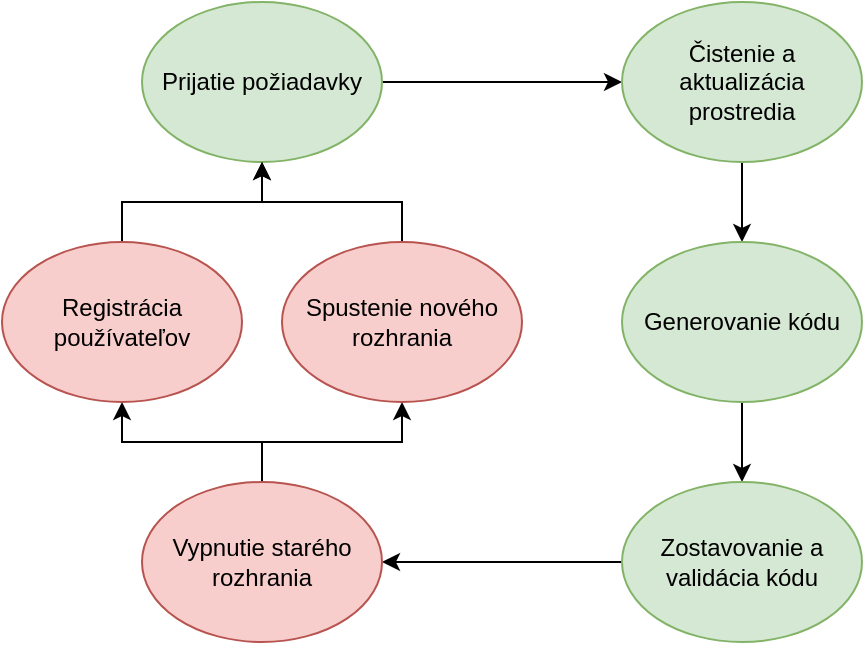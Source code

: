 <mxfile version="10.6.5" type="google"><diagram id="oev7CRU88-2W2vKqbjRx" name="Page-1"><mxGraphModel dx="1394" dy="734" grid="1" gridSize="10" guides="1" tooltips="1" connect="1" arrows="1" fold="1" page="1" pageScale="1" pageWidth="850" pageHeight="1100" math="0" shadow="0"><root><mxCell id="0"/><mxCell id="1" parent="0"/><mxCell id="uE0ODFBje6t0A67snH0g-3" value="" style="edgeStyle=orthogonalEdgeStyle;rounded=0;orthogonalLoop=1;jettySize=auto;html=1;" edge="1" parent="1" source="uE0ODFBje6t0A67snH0g-1" target="uE0ODFBje6t0A67snH0g-2"><mxGeometry relative="1" as="geometry"/></mxCell><mxCell id="uE0ODFBje6t0A67snH0g-1" value="Prijatie požiadavky" style="ellipse;whiteSpace=wrap;html=1;fillColor=#d5e8d4;strokeColor=#82b366;" vertex="1" parent="1"><mxGeometry x="200" y="20" width="120" height="80" as="geometry"/></mxCell><mxCell id="uE0ODFBje6t0A67snH0g-5" value="" style="edgeStyle=orthogonalEdgeStyle;rounded=0;orthogonalLoop=1;jettySize=auto;html=1;entryX=0.5;entryY=0;entryDx=0;entryDy=0;" edge="1" parent="1" source="uE0ODFBje6t0A67snH0g-2" target="uE0ODFBje6t0A67snH0g-6"><mxGeometry relative="1" as="geometry"><mxPoint x="500" y="140" as="targetPoint"/></mxGeometry></mxCell><mxCell id="uE0ODFBje6t0A67snH0g-2" value="Čistenie a aktualizácia prostredia" style="ellipse;whiteSpace=wrap;html=1;fillColor=#d5e8d4;strokeColor=#82b366;" vertex="1" parent="1"><mxGeometry x="440" y="20" width="120" height="80" as="geometry"/></mxCell><mxCell id="uE0ODFBje6t0A67snH0g-19" value="" style="edgeStyle=orthogonalEdgeStyle;rounded=0;orthogonalLoop=1;jettySize=auto;html=1;" edge="1" parent="1" source="uE0ODFBje6t0A67snH0g-6" target="uE0ODFBje6t0A67snH0g-18"><mxGeometry relative="1" as="geometry"/></mxCell><mxCell id="uE0ODFBje6t0A67snH0g-6" value="Generovanie kódu" style="ellipse;whiteSpace=wrap;html=1;fillColor=#d5e8d4;strokeColor=#82b366;" vertex="1" parent="1"><mxGeometry x="440" y="140" width="120" height="80" as="geometry"/></mxCell><mxCell id="uE0ODFBje6t0A67snH0g-21" value="" style="edgeStyle=orthogonalEdgeStyle;rounded=0;orthogonalLoop=1;jettySize=auto;html=1;entryX=1;entryY=0.5;entryDx=0;entryDy=0;" edge="1" parent="1" source="uE0ODFBje6t0A67snH0g-18" target="uE0ODFBje6t0A67snH0g-8"><mxGeometry relative="1" as="geometry"><mxPoint x="360" y="300" as="targetPoint"/></mxGeometry></mxCell><mxCell id="uE0ODFBje6t0A67snH0g-18" value="&lt;div&gt;Zostavovanie a validácia kódu&lt;/div&gt;" style="ellipse;whiteSpace=wrap;html=1;fillColor=#d5e8d4;strokeColor=#82b366;" vertex="1" parent="1"><mxGeometry x="440" y="260" width="120" height="80" as="geometry"/></mxCell><mxCell id="uE0ODFBje6t0A67snH0g-11" value="" style="edgeStyle=orthogonalEdgeStyle;rounded=0;orthogonalLoop=1;jettySize=auto;html=1;" edge="1" parent="1" source="uE0ODFBje6t0A67snH0g-8" target="uE0ODFBje6t0A67snH0g-10"><mxGeometry relative="1" as="geometry"/></mxCell><mxCell id="uE0ODFBje6t0A67snH0g-13" value="" style="edgeStyle=orthogonalEdgeStyle;rounded=0;orthogonalLoop=1;jettySize=auto;html=1;" edge="1" parent="1" source="uE0ODFBje6t0A67snH0g-8" target="uE0ODFBje6t0A67snH0g-12"><mxGeometry relative="1" as="geometry"/></mxCell><mxCell id="uE0ODFBje6t0A67snH0g-8" value="Vypnutie starého rozhrania" style="ellipse;whiteSpace=wrap;html=1;fillColor=#f8cecc;strokeColor=#b85450;" vertex="1" parent="1"><mxGeometry x="200" y="260" width="120" height="80" as="geometry"/></mxCell><mxCell id="uE0ODFBje6t0A67snH0g-14" value="" style="edgeStyle=orthogonalEdgeStyle;rounded=0;orthogonalLoop=1;jettySize=auto;html=1;" edge="1" parent="1" source="uE0ODFBje6t0A67snH0g-12" target="uE0ODFBje6t0A67snH0g-1"><mxGeometry relative="1" as="geometry"/></mxCell><mxCell id="uE0ODFBje6t0A67snH0g-12" value="&lt;div&gt;Spustenie nového rozhrania&lt;/div&gt;" style="ellipse;whiteSpace=wrap;html=1;fillColor=#f8cecc;strokeColor=#b85450;" vertex="1" parent="1"><mxGeometry x="270" y="140" width="120" height="80" as="geometry"/></mxCell><mxCell id="uE0ODFBje6t0A67snH0g-16" value="" style="rounded=0;orthogonalLoop=1;jettySize=auto;html=1;edgeStyle=orthogonalEdgeStyle;exitX=0.5;exitY=0;exitDx=0;exitDy=0;entryX=0.5;entryY=1;entryDx=0;entryDy=0;" edge="1" parent="1" source="uE0ODFBje6t0A67snH0g-10" target="uE0ODFBje6t0A67snH0g-1"><mxGeometry relative="1" as="geometry"><mxPoint x="260" y="110" as="targetPoint"/><Array as="points"><mxPoint x="190" y="120"/><mxPoint x="260" y="120"/></Array></mxGeometry></mxCell><mxCell id="uE0ODFBje6t0A67snH0g-10" value="Registrácia používateľov" style="ellipse;whiteSpace=wrap;html=1;fillColor=#f8cecc;strokeColor=#b85450;" vertex="1" parent="1"><mxGeometry x="130" y="140" width="120" height="80" as="geometry"/></mxCell></root></mxGraphModel></diagram></mxfile>
